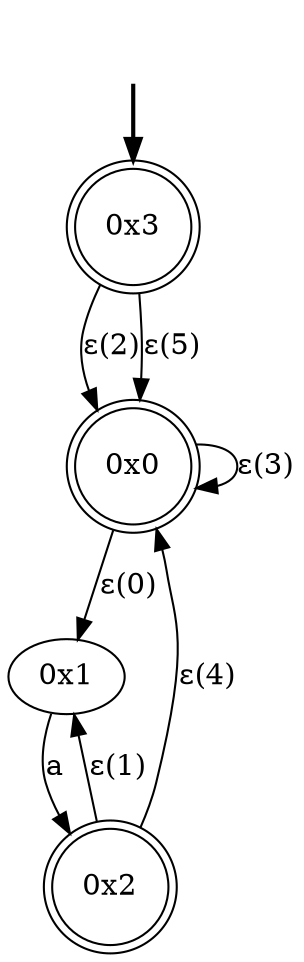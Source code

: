 digraph {
	fake [style=invisible]
	"0x0" [shape=doublecircle]
	"0x1"
	"0x2" [shape=doublecircle]
	"0x3" [root=true shape=doublecircle]
	fake -> "0x3" [style=bold]
	"0x0" -> "0x1" [label="ε(0)"]
	"0x1" -> "0x2" [label=a]
	"0x2" -> "0x1" [label="ε(1)"]
	"0x3" -> "0x0" [label="ε(2)"]
	"0x0" -> "0x0" [label="ε(3)"]
	"0x2" -> "0x0" [label="ε(4)"]
	"0x3" -> "0x0" [label="ε(5)"]
}
